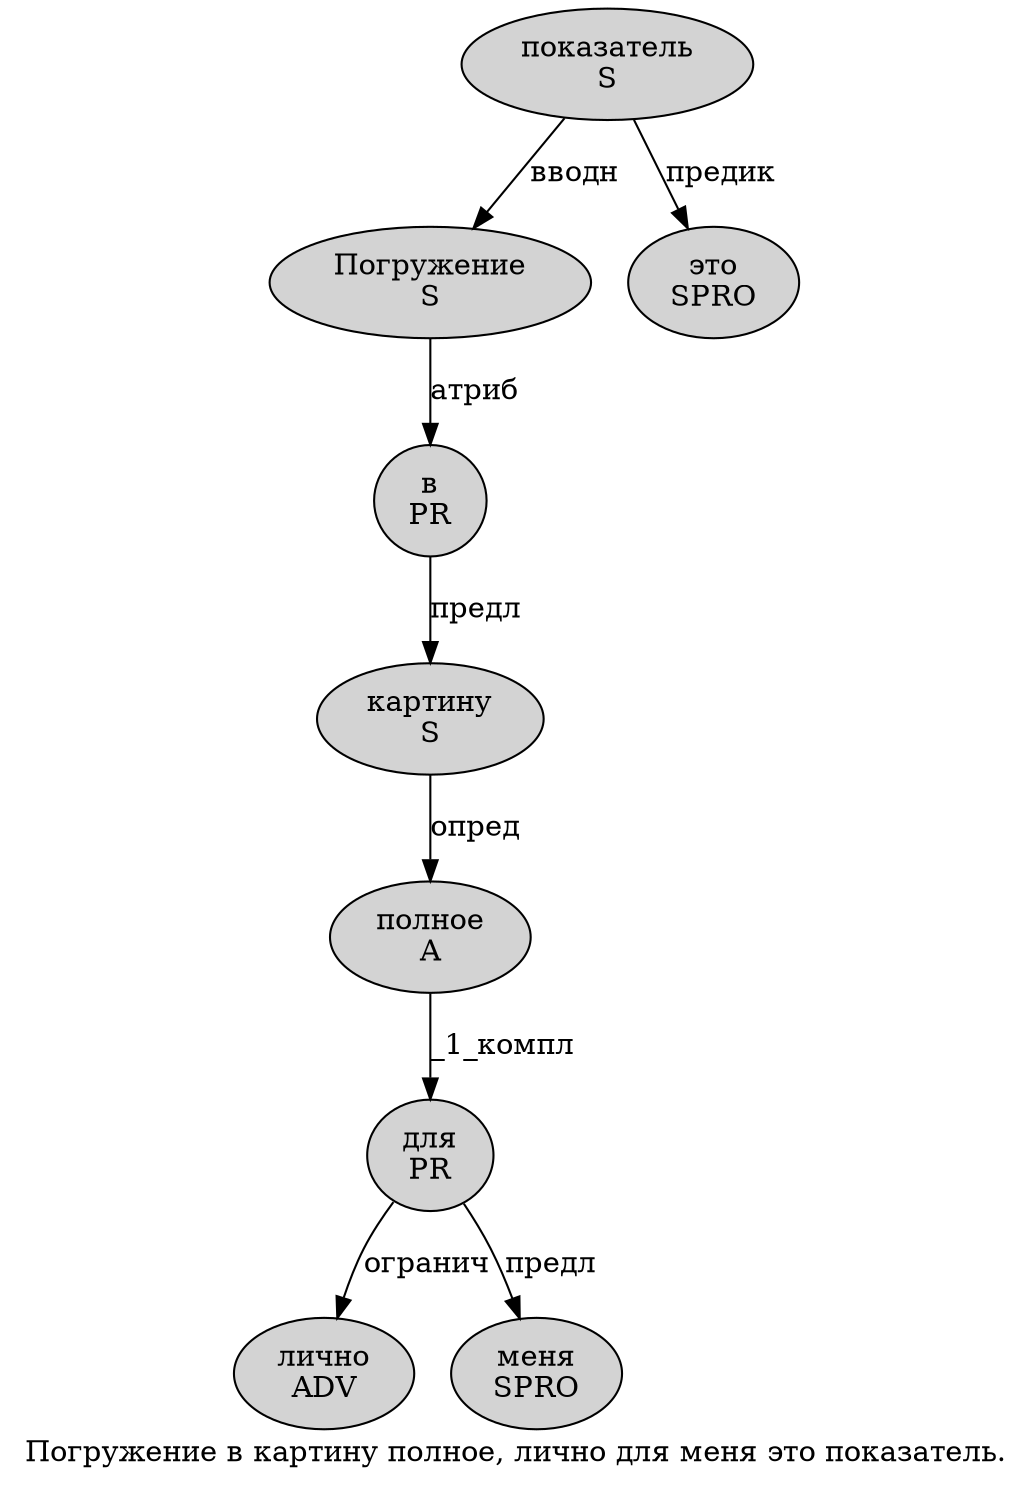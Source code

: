 digraph SENTENCE_822 {
	graph [label="Погружение в картину полное, лично для меня это показатель."]
	node [style=filled]
		0 [label="Погружение
S" color="" fillcolor=lightgray penwidth=1 shape=ellipse]
		1 [label="в
PR" color="" fillcolor=lightgray penwidth=1 shape=ellipse]
		2 [label="картину
S" color="" fillcolor=lightgray penwidth=1 shape=ellipse]
		3 [label="полное
A" color="" fillcolor=lightgray penwidth=1 shape=ellipse]
		5 [label="лично
ADV" color="" fillcolor=lightgray penwidth=1 shape=ellipse]
		6 [label="для
PR" color="" fillcolor=lightgray penwidth=1 shape=ellipse]
		7 [label="меня
SPRO" color="" fillcolor=lightgray penwidth=1 shape=ellipse]
		8 [label="это
SPRO" color="" fillcolor=lightgray penwidth=1 shape=ellipse]
		9 [label="показатель
S" color="" fillcolor=lightgray penwidth=1 shape=ellipse]
			1 -> 2 [label="предл"]
			0 -> 1 [label="атриб"]
			3 -> 6 [label="_1_компл"]
			6 -> 5 [label="огранич"]
			6 -> 7 [label="предл"]
			2 -> 3 [label="опред"]
			9 -> 0 [label="вводн"]
			9 -> 8 [label="предик"]
}